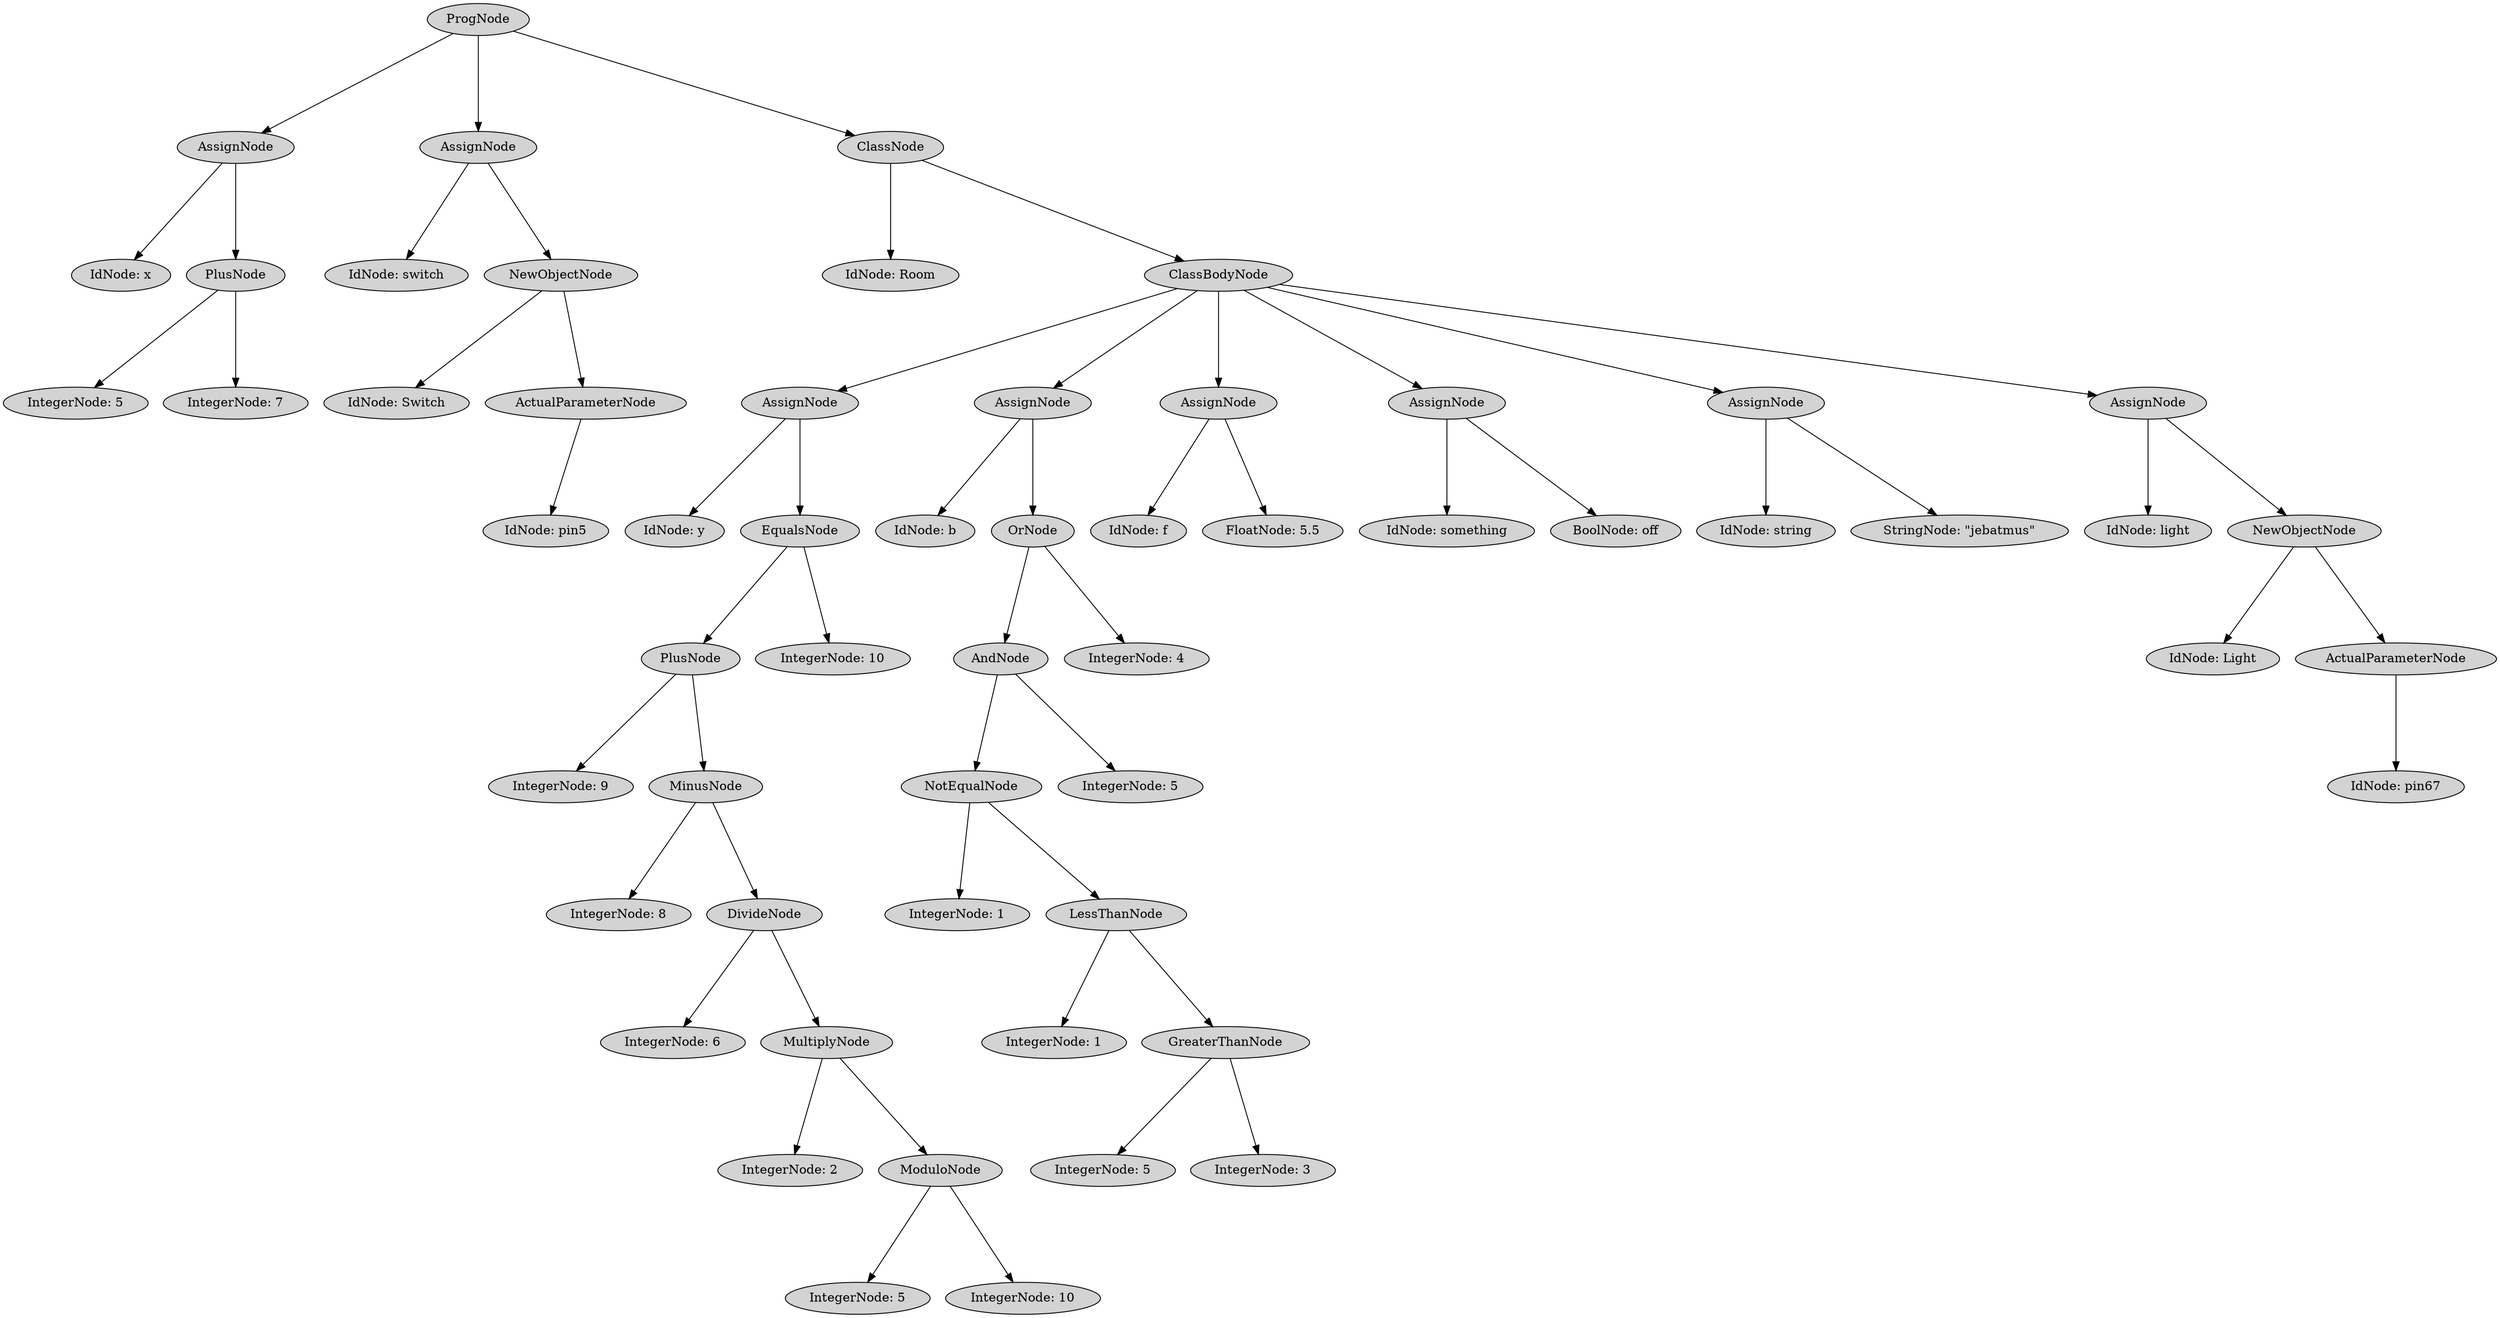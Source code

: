 digraph G {
	graph [ranksep=1.5 ratio=fill]
	node [style=filled]
	3089563 [label=ProgNode]
	3089561 [label=AssignNode]
	3089563 -> 3089561
	3089569 [label="IdNode: x"]
	3089561 -> 3089569
	3089575 [label=PlusNode]
	3089561 -> 3089575
	3089583 [label="IntegerNode: 5"]
	3089575 -> 3089583
	3089589 [label="IntegerNode: 7"]
	3089575 -> 3089589
	3089555 [label=AssignNode]
	3089563 -> 3089555
	3089565 [label="IdNode: switch"]
	3089555 -> 3089565
	3089593 [label=NewObjectNode]
	3089555 -> 3089593
	3089597 [label="IdNode: Switch"]
	3089593 -> 3089597
	3089595 [label=ActualParameterNode]
	3089593 -> 3089595
	3089623 [label="IdNode: pin5"]
	3089595 -> 3089623
	3089577 [label=ClassNode]
	3089563 -> 3089577
	3089571 [label="IdNode: Room"]
	3089577 -> 3089571
	3089567 [label=ClassBodyNode]
	3089577 -> 3089567
	3089591 [label=AssignNode]
	3089567 -> 3089591
	3089585 [label="IdNode: y"]
	3089591 -> 3089585
	3089601 [label=EqualsNode]
	3089591 -> 3089601
	3089607 [label=PlusNode]
	3089601 -> 3089607
	3089619 [label="IntegerNode: 9"]
	3089607 -> 3089619
	3089613 [label=MinusNode]
	3089607 -> 3089613
	3089625 [label="IntegerNode: 8"]
	3089613 -> 3089625
	3089615 [label=DivideNode]
	3089613 -> 3089615
	3089629 [label="IntegerNode: 6"]
	3089615 -> 3089629
	3089621 [label=MultiplyNode]
	3089615 -> 3089621
	3089633 [label="IntegerNode: 2"]
	3089621 -> 3089633
	3089627 [label=ModuloNode]
	3089621 -> 3089627
	3089643 [label="IntegerNode: 5"]
	3089627 -> 3089643
	3089645 [label="IntegerNode: 10"]
	3089627 -> 3089645
	3089635 [label="IntegerNode: 10"]
	3089601 -> 3089635
	3089581 [label=AssignNode]
	3089567 -> 3089581
	3089611 [label="IdNode: b"]
	3089581 -> 3089611
	3089605 [label=OrNode]
	3089581 -> 3089605
	3089609 [label=AndNode]
	3089605 -> 3089609
	3089617 [label=NotEqualNode]
	3089609 -> 3089617
	3089647 [label="IntegerNode: 1"]
	3089617 -> 3089647
	3089639 [label=LessThanNode]
	3089617 -> 3089639
	3089653 [label="IntegerNode: 1"]
	3089639 -> 3089653
	3089641 [label=GreaterThanNode]
	3089639 -> 3089641
	3089663 [label="IntegerNode: 5"]
	3089641 -> 3089663
	3093765 [label="IntegerNode: 3"]
	3089641 -> 3093765
	3093767 [label="IntegerNode: 5"]
	3089609 -> 3093767
	3093769 [label="IntegerNode: 4"]
	3089605 -> 3093769
	3089599 [label=AssignNode]
	3089567 -> 3089599
	3089649 [label="IdNode: f"]
	3089599 -> 3089649
	3093775 [label="FloatNode: 5.5"]
	3089599 -> 3093775
	3089631 [label=AssignNode]
	3089567 -> 3089631
	3089659 [label="IdNode: something"]
	3089631 -> 3089659
	3093781 [label="BoolNode: off"]
	3089631 -> 3093781
	3089651 [label=AssignNode]
	3089567 -> 3089651
	3093777 [label="IdNode: string"]
	3089651 -> 3093777
	3093789 [label="StringNode: \"jebatmus\""]
	3089651 -> 3093789
	3093773 [label=AssignNode]
	3089567 -> 3093773
	3093783 [label="IdNode: light"]
	3093773 -> 3093783
	3093797 [label=NewObjectNode]
	3093773 -> 3093797
	3093801 [label="IdNode: Light"]
	3093797 -> 3093801
	3093799 [label=ActualParameterNode]
	3093797 -> 3093799
	3093825 [label="IdNode: pin67"]
	3093799 -> 3093825
	overlap=false
}
